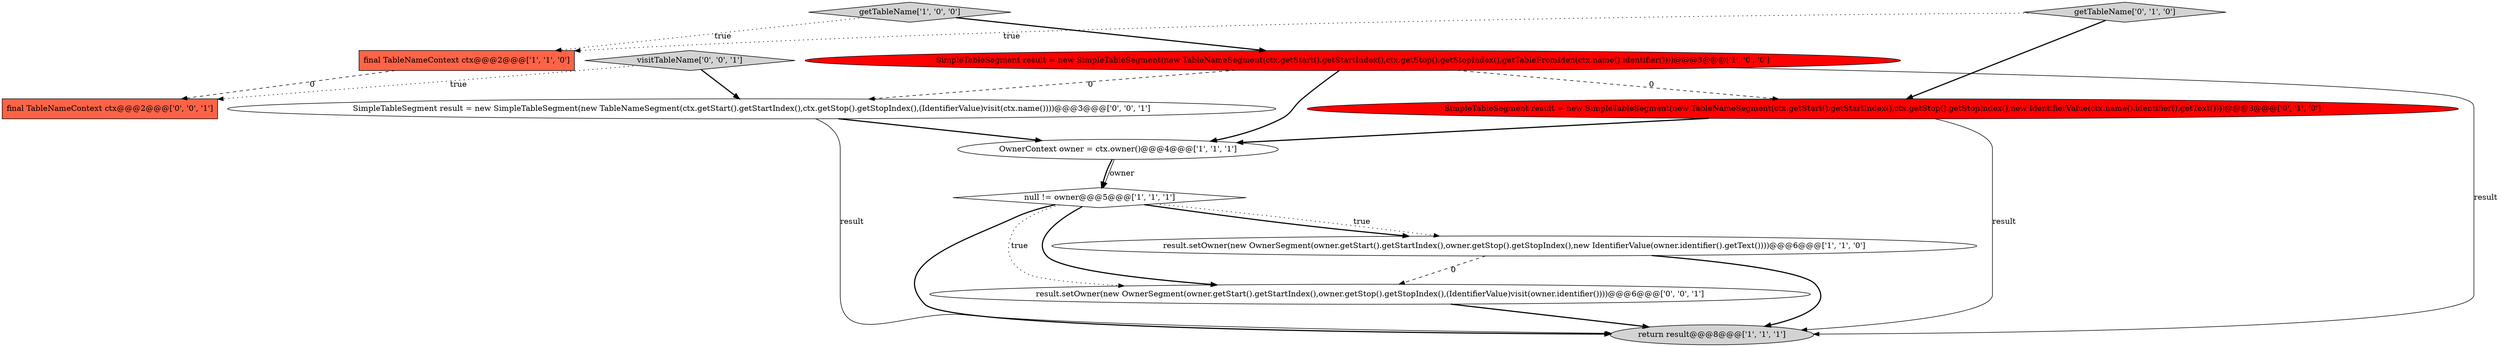 digraph {
10 [style = filled, label = "visitTableName['0', '0', '1']", fillcolor = lightgray, shape = diamond image = "AAA0AAABBB3BBB"];
8 [style = filled, label = "SimpleTableSegment result = new SimpleTableSegment(new TableNameSegment(ctx.getStart().getStartIndex(),ctx.getStop().getStopIndex(),new IdentifierValue(ctx.name().identifier().getText())))@@@3@@@['0', '1', '0']", fillcolor = red, shape = ellipse image = "AAA1AAABBB2BBB"];
1 [style = filled, label = "final TableNameContext ctx@@@2@@@['1', '1', '0']", fillcolor = tomato, shape = box image = "AAA0AAABBB1BBB"];
2 [style = filled, label = "null != owner@@@5@@@['1', '1', '1']", fillcolor = white, shape = diamond image = "AAA0AAABBB1BBB"];
3 [style = filled, label = "OwnerContext owner = ctx.owner()@@@4@@@['1', '1', '1']", fillcolor = white, shape = ellipse image = "AAA0AAABBB1BBB"];
0 [style = filled, label = "getTableName['1', '0', '0']", fillcolor = lightgray, shape = diamond image = "AAA0AAABBB1BBB"];
5 [style = filled, label = "return result@@@8@@@['1', '1', '1']", fillcolor = lightgray, shape = ellipse image = "AAA0AAABBB1BBB"];
12 [style = filled, label = "final TableNameContext ctx@@@2@@@['0', '0', '1']", fillcolor = tomato, shape = box image = "AAA0AAABBB3BBB"];
4 [style = filled, label = "result.setOwner(new OwnerSegment(owner.getStart().getStartIndex(),owner.getStop().getStopIndex(),new IdentifierValue(owner.identifier().getText())))@@@6@@@['1', '1', '0']", fillcolor = white, shape = ellipse image = "AAA0AAABBB1BBB"];
7 [style = filled, label = "getTableName['0', '1', '0']", fillcolor = lightgray, shape = diamond image = "AAA0AAABBB2BBB"];
9 [style = filled, label = "SimpleTableSegment result = new SimpleTableSegment(new TableNameSegment(ctx.getStart().getStartIndex(),ctx.getStop().getStopIndex(),(IdentifierValue)visit(ctx.name())))@@@3@@@['0', '0', '1']", fillcolor = white, shape = ellipse image = "AAA0AAABBB3BBB"];
6 [style = filled, label = "SimpleTableSegment result = new SimpleTableSegment(new TableNameSegment(ctx.getStart().getStartIndex(),ctx.getStop().getStopIndex(),getTableFromIden(ctx.name().identifier())))@@@3@@@['1', '0', '0']", fillcolor = red, shape = ellipse image = "AAA1AAABBB1BBB"];
11 [style = filled, label = "result.setOwner(new OwnerSegment(owner.getStart().getStartIndex(),owner.getStop().getStopIndex(),(IdentifierValue)visit(owner.identifier())))@@@6@@@['0', '0', '1']", fillcolor = white, shape = ellipse image = "AAA0AAABBB3BBB"];
6->3 [style = bold, label=""];
6->8 [style = dashed, label="0"];
10->12 [style = dotted, label="true"];
2->5 [style = bold, label=""];
0->6 [style = bold, label=""];
8->3 [style = bold, label=""];
6->9 [style = dashed, label="0"];
6->5 [style = solid, label="result"];
7->8 [style = bold, label=""];
2->4 [style = bold, label=""];
2->11 [style = dotted, label="true"];
1->12 [style = dashed, label="0"];
11->5 [style = bold, label=""];
3->2 [style = bold, label=""];
3->2 [style = solid, label="owner"];
2->4 [style = dotted, label="true"];
9->3 [style = bold, label=""];
8->5 [style = solid, label="result"];
10->9 [style = bold, label=""];
4->11 [style = dashed, label="0"];
7->1 [style = dotted, label="true"];
4->5 [style = bold, label=""];
2->11 [style = bold, label=""];
9->5 [style = solid, label="result"];
0->1 [style = dotted, label="true"];
}
